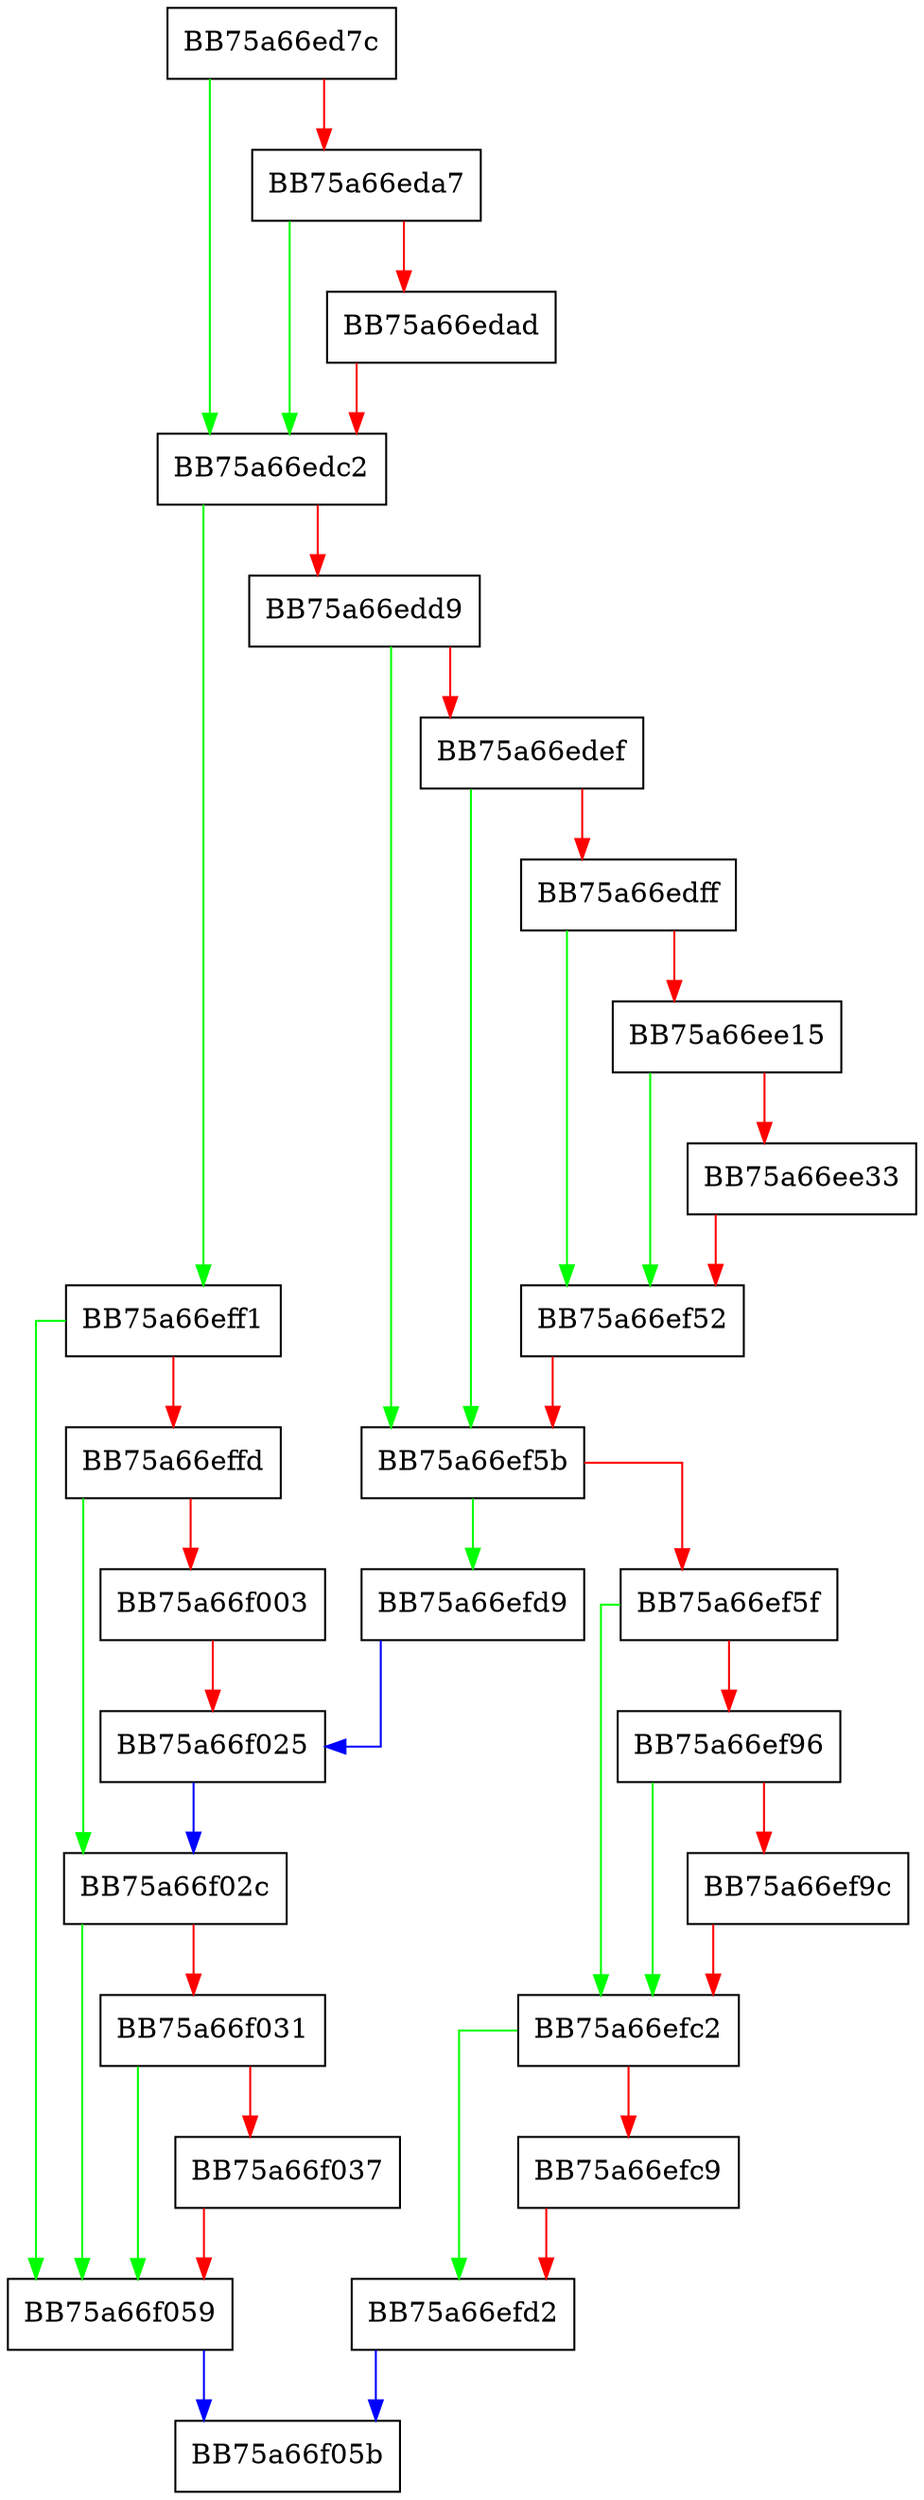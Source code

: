 digraph OnScagenverTrigger {
  node [shape="box"];
  graph [splines=ortho];
  BB75a66ed7c -> BB75a66edc2 [color="green"];
  BB75a66ed7c -> BB75a66eda7 [color="red"];
  BB75a66eda7 -> BB75a66edc2 [color="green"];
  BB75a66eda7 -> BB75a66edad [color="red"];
  BB75a66edad -> BB75a66edc2 [color="red"];
  BB75a66edc2 -> BB75a66eff1 [color="green"];
  BB75a66edc2 -> BB75a66edd9 [color="red"];
  BB75a66edd9 -> BB75a66ef5b [color="green"];
  BB75a66edd9 -> BB75a66edef [color="red"];
  BB75a66edef -> BB75a66ef5b [color="green"];
  BB75a66edef -> BB75a66edff [color="red"];
  BB75a66edff -> BB75a66ef52 [color="green"];
  BB75a66edff -> BB75a66ee15 [color="red"];
  BB75a66ee15 -> BB75a66ef52 [color="green"];
  BB75a66ee15 -> BB75a66ee33 [color="red"];
  BB75a66ee33 -> BB75a66ef52 [color="red"];
  BB75a66ef52 -> BB75a66ef5b [color="red"];
  BB75a66ef5b -> BB75a66efd9 [color="green"];
  BB75a66ef5b -> BB75a66ef5f [color="red"];
  BB75a66ef5f -> BB75a66efc2 [color="green"];
  BB75a66ef5f -> BB75a66ef96 [color="red"];
  BB75a66ef96 -> BB75a66efc2 [color="green"];
  BB75a66ef96 -> BB75a66ef9c [color="red"];
  BB75a66ef9c -> BB75a66efc2 [color="red"];
  BB75a66efc2 -> BB75a66efd2 [color="green"];
  BB75a66efc2 -> BB75a66efc9 [color="red"];
  BB75a66efc9 -> BB75a66efd2 [color="red"];
  BB75a66efd2 -> BB75a66f05b [color="blue"];
  BB75a66efd9 -> BB75a66f025 [color="blue"];
  BB75a66eff1 -> BB75a66f059 [color="green"];
  BB75a66eff1 -> BB75a66effd [color="red"];
  BB75a66effd -> BB75a66f02c [color="green"];
  BB75a66effd -> BB75a66f003 [color="red"];
  BB75a66f003 -> BB75a66f025 [color="red"];
  BB75a66f025 -> BB75a66f02c [color="blue"];
  BB75a66f02c -> BB75a66f059 [color="green"];
  BB75a66f02c -> BB75a66f031 [color="red"];
  BB75a66f031 -> BB75a66f059 [color="green"];
  BB75a66f031 -> BB75a66f037 [color="red"];
  BB75a66f037 -> BB75a66f059 [color="red"];
  BB75a66f059 -> BB75a66f05b [color="blue"];
}